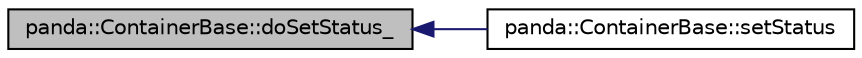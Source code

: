 digraph G
{
  edge [fontname="Helvetica",fontsize="10",labelfontname="Helvetica",labelfontsize="10"];
  node [fontname="Helvetica",fontsize="10",shape=record];
  rankdir=LR;
  Node1 [label="panda::ContainerBase::doSetStatus_",height=0.2,width=0.4,color="black", fillcolor="grey75", style="filled" fontcolor="black"];
  Node1 -> Node2 [dir=back,color="midnightblue",fontsize="10",style="solid"];
  Node2 [label="panda::ContainerBase::setStatus",height=0.2,width=0.4,color="black", fillcolor="white", style="filled",URL="$classpanda_1_1ContainerBase.html#ac3eae6e2461489f5453fe0680dc2481c",tooltip="Set status of branches to true (matching branch) or false (vetoed branch)."];
}
